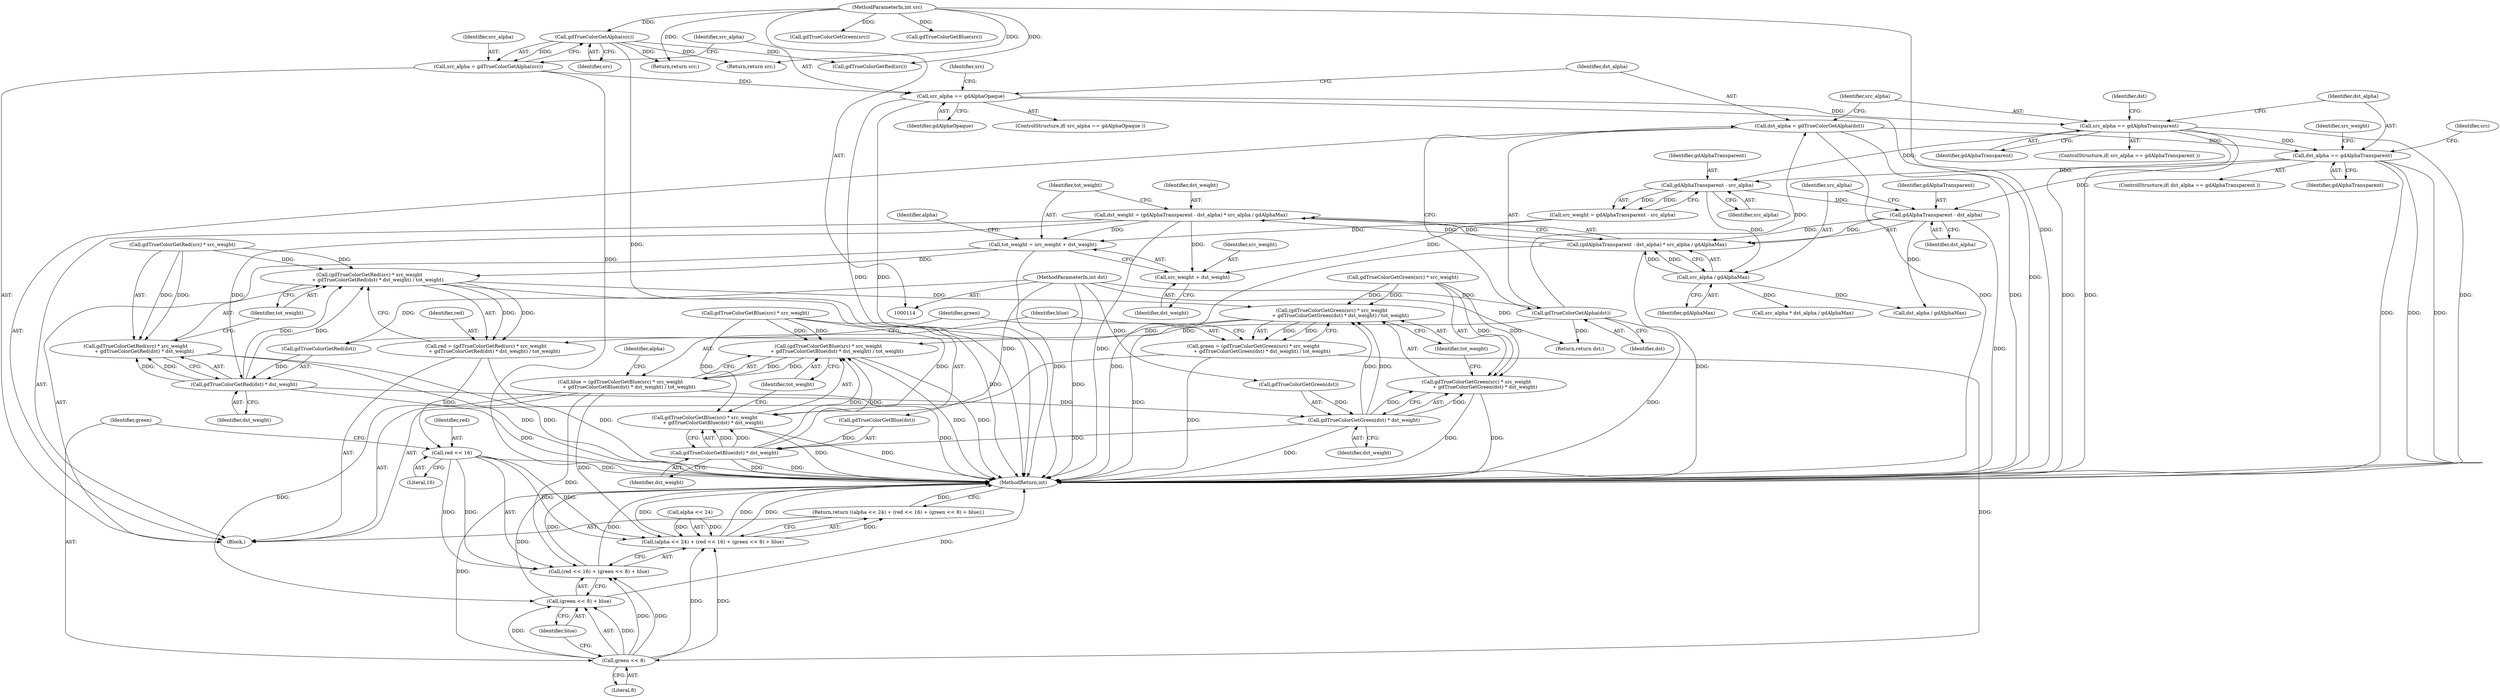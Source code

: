 digraph "0_php-src_c395c6e5d7e8df37a21265ff76e48fe75ceb5ae6?w=1@integer" {
"1000158" [label="(Call,dst_weight = (gdAlphaTransparent - dst_alpha) * src_alpha / gdAlphaMax)"];
"1000160" [label="(Call,(gdAlphaTransparent - dst_alpha) * src_alpha / gdAlphaMax)"];
"1000161" [label="(Call,gdAlphaTransparent - dst_alpha)"];
"1000155" [label="(Call,gdAlphaTransparent - src_alpha)"];
"1000148" [label="(Call,dst_alpha == gdAlphaTransparent)"];
"1000137" [label="(Call,dst_alpha = gdTrueColorGetAlpha(dst))"];
"1000139" [label="(Call,gdTrueColorGetAlpha(dst))"];
"1000115" [label="(MethodParameterIn,int dst)"];
"1000142" [label="(Call,src_alpha == gdAlphaTransparent)"];
"1000132" [label="(Call,src_alpha == gdAlphaOpaque)"];
"1000119" [label="(Call,src_alpha = gdTrueColorGetAlpha(src))"];
"1000121" [label="(Call,gdTrueColorGetAlpha(src))"];
"1000116" [label="(MethodParameterIn,int src)"];
"1000164" [label="(Call,src_alpha / gdAlphaMax)"];
"1000167" [label="(Call,tot_weight = src_weight + dst_weight)"];
"1000181" [label="(Call,(gdTrueColorGetRed(src) * src_weight\n           + gdTrueColorGetRed(dst) * dst_weight) / tot_weight)"];
"1000179" [label="(Call,red = (gdTrueColorGetRed(src) * src_weight\n           + gdTrueColorGetRed(dst) * dst_weight) / tot_weight)"];
"1000224" [label="(Call,red << 16)"];
"1000219" [label="(Call,(alpha << 24) + (red << 16) + (green << 8) + blue)"];
"1000218" [label="(Return,return ((alpha << 24) + (red << 16) + (green << 8) + blue);)"];
"1000223" [label="(Call,(red << 16) + (green << 8) + blue)"];
"1000194" [label="(Call,(gdTrueColorGetGreen(src) * src_weight\n           + gdTrueColorGetGreen(dst) * dst_weight) / tot_weight)"];
"1000192" [label="(Call,green = (gdTrueColorGetGreen(src) * src_weight\n           + gdTrueColorGetGreen(dst) * dst_weight) / tot_weight)"];
"1000228" [label="(Call,green << 8)"];
"1000227" [label="(Call,(green << 8) + blue)"];
"1000207" [label="(Call,(gdTrueColorGetBlue(src) * src_weight\n           + gdTrueColorGetBlue(dst) * dst_weight) / tot_weight)"];
"1000205" [label="(Call,blue = (gdTrueColorGetBlue(src) * src_weight\n           + gdTrueColorGetBlue(dst) * dst_weight) / tot_weight)"];
"1000169" [label="(Call,src_weight + dst_weight)"];
"1000187" [label="(Call,gdTrueColorGetRed(dst) * dst_weight)"];
"1000182" [label="(Call,gdTrueColorGetRed(src) * src_weight\n           + gdTrueColorGetRed(dst) * dst_weight)"];
"1000200" [label="(Call,gdTrueColorGetGreen(dst) * dst_weight)"];
"1000195" [label="(Call,gdTrueColorGetGreen(src) * src_weight\n           + gdTrueColorGetGreen(dst) * dst_weight)"];
"1000213" [label="(Call,gdTrueColorGetBlue(dst) * dst_weight)"];
"1000208" [label="(Call,gdTrueColorGetBlue(src) * src_weight\n           + gdTrueColorGetBlue(dst) * dst_weight)"];
"1000224" [label="(Call,red << 16)"];
"1000133" [label="(Identifier,src_alpha)"];
"1000227" [label="(Call,(green << 8) + blue)"];
"1000204" [label="(Identifier,tot_weight)"];
"1000226" [label="(Literal,16)"];
"1000137" [label="(Call,dst_alpha = gdTrueColorGetAlpha(dst))"];
"1000134" [label="(Identifier,gdAlphaOpaque)"];
"1000203" [label="(Identifier,dst_weight)"];
"1000166" [label="(Identifier,gdAlphaMax)"];
"1000187" [label="(Call,gdTrueColorGetRed(dst) * dst_weight)"];
"1000183" [label="(Call,gdTrueColorGetRed(src) * src_weight)"];
"1000201" [label="(Call,gdTrueColorGetGreen(dst))"];
"1000213" [label="(Call,gdTrueColorGetBlue(dst) * dst_weight)"];
"1000135" [label="(Return,return src;)"];
"1000139" [label="(Call,gdTrueColorGetAlpha(dst))"];
"1000180" [label="(Identifier,red)"];
"1000132" [label="(Call,src_alpha == gdAlphaOpaque)"];
"1000225" [label="(Identifier,red)"];
"1000188" [label="(Call,gdTrueColorGetRed(dst))"];
"1000179" [label="(Call,red = (gdTrueColorGetRed(src) * src_weight\n           + gdTrueColorGetRed(dst) * dst_weight) / tot_weight)"];
"1000181" [label="(Call,(gdTrueColorGetRed(src) * src_weight\n           + gdTrueColorGetRed(dst) * dst_weight) / tot_weight)"];
"1000131" [label="(ControlStructure,if( src_alpha == gdAlphaOpaque ))"];
"1000165" [label="(Identifier,src_alpha)"];
"1000209" [label="(Call,gdTrueColorGetBlue(src) * src_weight)"];
"1000116" [label="(MethodParameterIn,int src)"];
"1000173" [label="(Identifier,alpha)"];
"1000194" [label="(Call,(gdTrueColorGetGreen(src) * src_weight\n           + gdTrueColorGetGreen(dst) * dst_weight) / tot_weight)"];
"1000168" [label="(Identifier,tot_weight)"];
"1000152" [label="(Identifier,src)"];
"1000115" [label="(MethodParameterIn,int dst)"];
"1000119" [label="(Call,src_alpha = gdTrueColorGetAlpha(src))"];
"1000230" [label="(Literal,8)"];
"1000159" [label="(Identifier,dst_weight)"];
"1000191" [label="(Identifier,tot_weight)"];
"1000140" [label="(Identifier,dst)"];
"1000120" [label="(Identifier,src_alpha)"];
"1000162" [label="(Identifier,gdAlphaTransparent)"];
"1000217" [label="(Identifier,tot_weight)"];
"1000138" [label="(Identifier,dst_alpha)"];
"1000157" [label="(Identifier,src_alpha)"];
"1000144" [label="(Identifier,gdAlphaTransparent)"];
"1000229" [label="(Identifier,green)"];
"1000117" [label="(Block,)"];
"1000148" [label="(Call,dst_alpha == gdAlphaTransparent)"];
"1000228" [label="(Call,green << 8)"];
"1000153" [label="(Call,src_weight = gdAlphaTransparent - src_alpha)"];
"1000232" [label="(MethodReturn,int)"];
"1000154" [label="(Identifier,src_weight)"];
"1000216" [label="(Identifier,dst_weight)"];
"1000151" [label="(Return,return src;)"];
"1000169" [label="(Call,src_weight + dst_weight)"];
"1000143" [label="(Identifier,src_alpha)"];
"1000190" [label="(Identifier,dst_weight)"];
"1000161" [label="(Call,gdAlphaTransparent - dst_alpha)"];
"1000141" [label="(ControlStructure,if( src_alpha == gdAlphaTransparent ))"];
"1000200" [label="(Call,gdTrueColorGetGreen(dst) * dst_weight)"];
"1000184" [label="(Call,gdTrueColorGetRed(src))"];
"1000195" [label="(Call,gdTrueColorGetGreen(src) * src_weight\n           + gdTrueColorGetGreen(dst) * dst_weight)"];
"1000155" [label="(Call,gdAlphaTransparent - src_alpha)"];
"1000142" [label="(Call,src_alpha == gdAlphaTransparent)"];
"1000197" [label="(Call,gdTrueColorGetGreen(src))"];
"1000176" [label="(Call,dst_alpha / gdAlphaMax)"];
"1000170" [label="(Identifier,src_weight)"];
"1000146" [label="(Identifier,dst)"];
"1000121" [label="(Call,gdTrueColorGetAlpha(src))"];
"1000158" [label="(Call,dst_weight = (gdAlphaTransparent - dst_alpha) * src_alpha / gdAlphaMax)"];
"1000196" [label="(Call,gdTrueColorGetGreen(src) * src_weight)"];
"1000163" [label="(Identifier,dst_alpha)"];
"1000149" [label="(Identifier,dst_alpha)"];
"1000223" [label="(Call,(red << 16) + (green << 8) + blue)"];
"1000122" [label="(Identifier,src)"];
"1000147" [label="(ControlStructure,if( dst_alpha == gdAlphaTransparent ))"];
"1000193" [label="(Identifier,green)"];
"1000207" [label="(Call,(gdTrueColorGetBlue(src) * src_weight\n           + gdTrueColorGetBlue(dst) * dst_weight) / tot_weight)"];
"1000192" [label="(Call,green = (gdTrueColorGetGreen(src) * src_weight\n           + gdTrueColorGetGreen(dst) * dst_weight) / tot_weight)"];
"1000156" [label="(Identifier,gdAlphaTransparent)"];
"1000220" [label="(Call,alpha << 24)"];
"1000150" [label="(Identifier,gdAlphaTransparent)"];
"1000218" [label="(Return,return ((alpha << 24) + (red << 16) + (green << 8) + blue);)"];
"1000210" [label="(Call,gdTrueColorGetBlue(src))"];
"1000164" [label="(Call,src_alpha / gdAlphaMax)"];
"1000174" [label="(Call,src_alpha * dst_alpha / gdAlphaMax)"];
"1000182" [label="(Call,gdTrueColorGetRed(src) * src_weight\n           + gdTrueColorGetRed(dst) * dst_weight)"];
"1000219" [label="(Call,(alpha << 24) + (red << 16) + (green << 8) + blue)"];
"1000145" [label="(Return,return dst;)"];
"1000171" [label="(Identifier,dst_weight)"];
"1000214" [label="(Call,gdTrueColorGetBlue(dst))"];
"1000205" [label="(Call,blue = (gdTrueColorGetBlue(src) * src_weight\n           + gdTrueColorGetBlue(dst) * dst_weight) / tot_weight)"];
"1000231" [label="(Identifier,blue)"];
"1000221" [label="(Identifier,alpha)"];
"1000206" [label="(Identifier,blue)"];
"1000208" [label="(Call,gdTrueColorGetBlue(src) * src_weight\n           + gdTrueColorGetBlue(dst) * dst_weight)"];
"1000160" [label="(Call,(gdAlphaTransparent - dst_alpha) * src_alpha / gdAlphaMax)"];
"1000167" [label="(Call,tot_weight = src_weight + dst_weight)"];
"1000136" [label="(Identifier,src)"];
"1000158" -> "1000117"  [label="AST: "];
"1000158" -> "1000160"  [label="CFG: "];
"1000159" -> "1000158"  [label="AST: "];
"1000160" -> "1000158"  [label="AST: "];
"1000168" -> "1000158"  [label="CFG: "];
"1000158" -> "1000232"  [label="DDG: "];
"1000160" -> "1000158"  [label="DDG: "];
"1000160" -> "1000158"  [label="DDG: "];
"1000158" -> "1000167"  [label="DDG: "];
"1000158" -> "1000169"  [label="DDG: "];
"1000158" -> "1000187"  [label="DDG: "];
"1000160" -> "1000164"  [label="CFG: "];
"1000161" -> "1000160"  [label="AST: "];
"1000164" -> "1000160"  [label="AST: "];
"1000160" -> "1000232"  [label="DDG: "];
"1000160" -> "1000232"  [label="DDG: "];
"1000161" -> "1000160"  [label="DDG: "];
"1000161" -> "1000160"  [label="DDG: "];
"1000164" -> "1000160"  [label="DDG: "];
"1000164" -> "1000160"  [label="DDG: "];
"1000161" -> "1000163"  [label="CFG: "];
"1000162" -> "1000161"  [label="AST: "];
"1000163" -> "1000161"  [label="AST: "];
"1000165" -> "1000161"  [label="CFG: "];
"1000161" -> "1000232"  [label="DDG: "];
"1000155" -> "1000161"  [label="DDG: "];
"1000148" -> "1000161"  [label="DDG: "];
"1000161" -> "1000176"  [label="DDG: "];
"1000155" -> "1000153"  [label="AST: "];
"1000155" -> "1000157"  [label="CFG: "];
"1000156" -> "1000155"  [label="AST: "];
"1000157" -> "1000155"  [label="AST: "];
"1000153" -> "1000155"  [label="CFG: "];
"1000155" -> "1000153"  [label="DDG: "];
"1000155" -> "1000153"  [label="DDG: "];
"1000148" -> "1000155"  [label="DDG: "];
"1000142" -> "1000155"  [label="DDG: "];
"1000155" -> "1000164"  [label="DDG: "];
"1000148" -> "1000147"  [label="AST: "];
"1000148" -> "1000150"  [label="CFG: "];
"1000149" -> "1000148"  [label="AST: "];
"1000150" -> "1000148"  [label="AST: "];
"1000152" -> "1000148"  [label="CFG: "];
"1000154" -> "1000148"  [label="CFG: "];
"1000148" -> "1000232"  [label="DDG: "];
"1000148" -> "1000232"  [label="DDG: "];
"1000148" -> "1000232"  [label="DDG: "];
"1000137" -> "1000148"  [label="DDG: "];
"1000142" -> "1000148"  [label="DDG: "];
"1000137" -> "1000117"  [label="AST: "];
"1000137" -> "1000139"  [label="CFG: "];
"1000138" -> "1000137"  [label="AST: "];
"1000139" -> "1000137"  [label="AST: "];
"1000143" -> "1000137"  [label="CFG: "];
"1000137" -> "1000232"  [label="DDG: "];
"1000137" -> "1000232"  [label="DDG: "];
"1000139" -> "1000137"  [label="DDG: "];
"1000139" -> "1000140"  [label="CFG: "];
"1000140" -> "1000139"  [label="AST: "];
"1000139" -> "1000232"  [label="DDG: "];
"1000115" -> "1000139"  [label="DDG: "];
"1000139" -> "1000145"  [label="DDG: "];
"1000139" -> "1000188"  [label="DDG: "];
"1000115" -> "1000114"  [label="AST: "];
"1000115" -> "1000232"  [label="DDG: "];
"1000115" -> "1000145"  [label="DDG: "];
"1000115" -> "1000188"  [label="DDG: "];
"1000115" -> "1000201"  [label="DDG: "];
"1000115" -> "1000214"  [label="DDG: "];
"1000142" -> "1000141"  [label="AST: "];
"1000142" -> "1000144"  [label="CFG: "];
"1000143" -> "1000142"  [label="AST: "];
"1000144" -> "1000142"  [label="AST: "];
"1000146" -> "1000142"  [label="CFG: "];
"1000149" -> "1000142"  [label="CFG: "];
"1000142" -> "1000232"  [label="DDG: "];
"1000142" -> "1000232"  [label="DDG: "];
"1000142" -> "1000232"  [label="DDG: "];
"1000132" -> "1000142"  [label="DDG: "];
"1000132" -> "1000131"  [label="AST: "];
"1000132" -> "1000134"  [label="CFG: "];
"1000133" -> "1000132"  [label="AST: "];
"1000134" -> "1000132"  [label="AST: "];
"1000136" -> "1000132"  [label="CFG: "];
"1000138" -> "1000132"  [label="CFG: "];
"1000132" -> "1000232"  [label="DDG: "];
"1000132" -> "1000232"  [label="DDG: "];
"1000132" -> "1000232"  [label="DDG: "];
"1000119" -> "1000132"  [label="DDG: "];
"1000119" -> "1000117"  [label="AST: "];
"1000119" -> "1000121"  [label="CFG: "];
"1000120" -> "1000119"  [label="AST: "];
"1000121" -> "1000119"  [label="AST: "];
"1000133" -> "1000119"  [label="CFG: "];
"1000119" -> "1000232"  [label="DDG: "];
"1000121" -> "1000119"  [label="DDG: "];
"1000121" -> "1000122"  [label="CFG: "];
"1000122" -> "1000121"  [label="AST: "];
"1000121" -> "1000232"  [label="DDG: "];
"1000116" -> "1000121"  [label="DDG: "];
"1000121" -> "1000135"  [label="DDG: "];
"1000121" -> "1000151"  [label="DDG: "];
"1000121" -> "1000184"  [label="DDG: "];
"1000116" -> "1000114"  [label="AST: "];
"1000116" -> "1000232"  [label="DDG: "];
"1000116" -> "1000135"  [label="DDG: "];
"1000116" -> "1000151"  [label="DDG: "];
"1000116" -> "1000184"  [label="DDG: "];
"1000116" -> "1000197"  [label="DDG: "];
"1000116" -> "1000210"  [label="DDG: "];
"1000164" -> "1000166"  [label="CFG: "];
"1000165" -> "1000164"  [label="AST: "];
"1000166" -> "1000164"  [label="AST: "];
"1000164" -> "1000174"  [label="DDG: "];
"1000164" -> "1000176"  [label="DDG: "];
"1000167" -> "1000117"  [label="AST: "];
"1000167" -> "1000169"  [label="CFG: "];
"1000168" -> "1000167"  [label="AST: "];
"1000169" -> "1000167"  [label="AST: "];
"1000173" -> "1000167"  [label="CFG: "];
"1000167" -> "1000232"  [label="DDG: "];
"1000153" -> "1000167"  [label="DDG: "];
"1000167" -> "1000181"  [label="DDG: "];
"1000181" -> "1000179"  [label="AST: "];
"1000181" -> "1000191"  [label="CFG: "];
"1000182" -> "1000181"  [label="AST: "];
"1000191" -> "1000181"  [label="AST: "];
"1000179" -> "1000181"  [label="CFG: "];
"1000181" -> "1000232"  [label="DDG: "];
"1000181" -> "1000179"  [label="DDG: "];
"1000181" -> "1000179"  [label="DDG: "];
"1000183" -> "1000181"  [label="DDG: "];
"1000183" -> "1000181"  [label="DDG: "];
"1000187" -> "1000181"  [label="DDG: "];
"1000187" -> "1000181"  [label="DDG: "];
"1000181" -> "1000194"  [label="DDG: "];
"1000179" -> "1000117"  [label="AST: "];
"1000180" -> "1000179"  [label="AST: "];
"1000193" -> "1000179"  [label="CFG: "];
"1000179" -> "1000232"  [label="DDG: "];
"1000179" -> "1000224"  [label="DDG: "];
"1000224" -> "1000223"  [label="AST: "];
"1000224" -> "1000226"  [label="CFG: "];
"1000225" -> "1000224"  [label="AST: "];
"1000226" -> "1000224"  [label="AST: "];
"1000229" -> "1000224"  [label="CFG: "];
"1000224" -> "1000232"  [label="DDG: "];
"1000224" -> "1000219"  [label="DDG: "];
"1000224" -> "1000219"  [label="DDG: "];
"1000224" -> "1000223"  [label="DDG: "];
"1000224" -> "1000223"  [label="DDG: "];
"1000219" -> "1000218"  [label="AST: "];
"1000219" -> "1000223"  [label="CFG: "];
"1000220" -> "1000219"  [label="AST: "];
"1000223" -> "1000219"  [label="AST: "];
"1000218" -> "1000219"  [label="CFG: "];
"1000219" -> "1000232"  [label="DDG: "];
"1000219" -> "1000232"  [label="DDG: "];
"1000219" -> "1000232"  [label="DDG: "];
"1000219" -> "1000218"  [label="DDG: "];
"1000220" -> "1000219"  [label="DDG: "];
"1000220" -> "1000219"  [label="DDG: "];
"1000228" -> "1000219"  [label="DDG: "];
"1000228" -> "1000219"  [label="DDG: "];
"1000205" -> "1000219"  [label="DDG: "];
"1000218" -> "1000117"  [label="AST: "];
"1000232" -> "1000218"  [label="CFG: "];
"1000218" -> "1000232"  [label="DDG: "];
"1000223" -> "1000227"  [label="CFG: "];
"1000227" -> "1000223"  [label="AST: "];
"1000223" -> "1000232"  [label="DDG: "];
"1000223" -> "1000232"  [label="DDG: "];
"1000228" -> "1000223"  [label="DDG: "];
"1000228" -> "1000223"  [label="DDG: "];
"1000205" -> "1000223"  [label="DDG: "];
"1000194" -> "1000192"  [label="AST: "];
"1000194" -> "1000204"  [label="CFG: "];
"1000195" -> "1000194"  [label="AST: "];
"1000204" -> "1000194"  [label="AST: "];
"1000192" -> "1000194"  [label="CFG: "];
"1000194" -> "1000232"  [label="DDG: "];
"1000194" -> "1000192"  [label="DDG: "];
"1000194" -> "1000192"  [label="DDG: "];
"1000196" -> "1000194"  [label="DDG: "];
"1000196" -> "1000194"  [label="DDG: "];
"1000200" -> "1000194"  [label="DDG: "];
"1000200" -> "1000194"  [label="DDG: "];
"1000194" -> "1000207"  [label="DDG: "];
"1000192" -> "1000117"  [label="AST: "];
"1000193" -> "1000192"  [label="AST: "];
"1000206" -> "1000192"  [label="CFG: "];
"1000192" -> "1000232"  [label="DDG: "];
"1000192" -> "1000228"  [label="DDG: "];
"1000228" -> "1000227"  [label="AST: "];
"1000228" -> "1000230"  [label="CFG: "];
"1000229" -> "1000228"  [label="AST: "];
"1000230" -> "1000228"  [label="AST: "];
"1000231" -> "1000228"  [label="CFG: "];
"1000228" -> "1000232"  [label="DDG: "];
"1000228" -> "1000227"  [label="DDG: "];
"1000228" -> "1000227"  [label="DDG: "];
"1000227" -> "1000231"  [label="CFG: "];
"1000231" -> "1000227"  [label="AST: "];
"1000227" -> "1000232"  [label="DDG: "];
"1000227" -> "1000232"  [label="DDG: "];
"1000205" -> "1000227"  [label="DDG: "];
"1000207" -> "1000205"  [label="AST: "];
"1000207" -> "1000217"  [label="CFG: "];
"1000208" -> "1000207"  [label="AST: "];
"1000217" -> "1000207"  [label="AST: "];
"1000205" -> "1000207"  [label="CFG: "];
"1000207" -> "1000232"  [label="DDG: "];
"1000207" -> "1000232"  [label="DDG: "];
"1000207" -> "1000205"  [label="DDG: "];
"1000207" -> "1000205"  [label="DDG: "];
"1000209" -> "1000207"  [label="DDG: "];
"1000209" -> "1000207"  [label="DDG: "];
"1000213" -> "1000207"  [label="DDG: "];
"1000213" -> "1000207"  [label="DDG: "];
"1000205" -> "1000117"  [label="AST: "];
"1000206" -> "1000205"  [label="AST: "];
"1000221" -> "1000205"  [label="CFG: "];
"1000205" -> "1000232"  [label="DDG: "];
"1000169" -> "1000171"  [label="CFG: "];
"1000170" -> "1000169"  [label="AST: "];
"1000171" -> "1000169"  [label="AST: "];
"1000153" -> "1000169"  [label="DDG: "];
"1000187" -> "1000182"  [label="AST: "];
"1000187" -> "1000190"  [label="CFG: "];
"1000188" -> "1000187"  [label="AST: "];
"1000190" -> "1000187"  [label="AST: "];
"1000182" -> "1000187"  [label="CFG: "];
"1000187" -> "1000232"  [label="DDG: "];
"1000187" -> "1000182"  [label="DDG: "];
"1000187" -> "1000182"  [label="DDG: "];
"1000188" -> "1000187"  [label="DDG: "];
"1000187" -> "1000200"  [label="DDG: "];
"1000183" -> "1000182"  [label="AST: "];
"1000191" -> "1000182"  [label="CFG: "];
"1000182" -> "1000232"  [label="DDG: "];
"1000182" -> "1000232"  [label="DDG: "];
"1000183" -> "1000182"  [label="DDG: "];
"1000183" -> "1000182"  [label="DDG: "];
"1000200" -> "1000195"  [label="AST: "];
"1000200" -> "1000203"  [label="CFG: "];
"1000201" -> "1000200"  [label="AST: "];
"1000203" -> "1000200"  [label="AST: "];
"1000195" -> "1000200"  [label="CFG: "];
"1000200" -> "1000232"  [label="DDG: "];
"1000200" -> "1000195"  [label="DDG: "];
"1000200" -> "1000195"  [label="DDG: "];
"1000201" -> "1000200"  [label="DDG: "];
"1000200" -> "1000213"  [label="DDG: "];
"1000196" -> "1000195"  [label="AST: "];
"1000204" -> "1000195"  [label="CFG: "];
"1000195" -> "1000232"  [label="DDG: "];
"1000195" -> "1000232"  [label="DDG: "];
"1000196" -> "1000195"  [label="DDG: "];
"1000196" -> "1000195"  [label="DDG: "];
"1000213" -> "1000208"  [label="AST: "];
"1000213" -> "1000216"  [label="CFG: "];
"1000214" -> "1000213"  [label="AST: "];
"1000216" -> "1000213"  [label="AST: "];
"1000208" -> "1000213"  [label="CFG: "];
"1000213" -> "1000232"  [label="DDG: "];
"1000213" -> "1000232"  [label="DDG: "];
"1000213" -> "1000208"  [label="DDG: "];
"1000213" -> "1000208"  [label="DDG: "];
"1000214" -> "1000213"  [label="DDG: "];
"1000209" -> "1000208"  [label="AST: "];
"1000217" -> "1000208"  [label="CFG: "];
"1000208" -> "1000232"  [label="DDG: "];
"1000208" -> "1000232"  [label="DDG: "];
"1000209" -> "1000208"  [label="DDG: "];
"1000209" -> "1000208"  [label="DDG: "];
}
